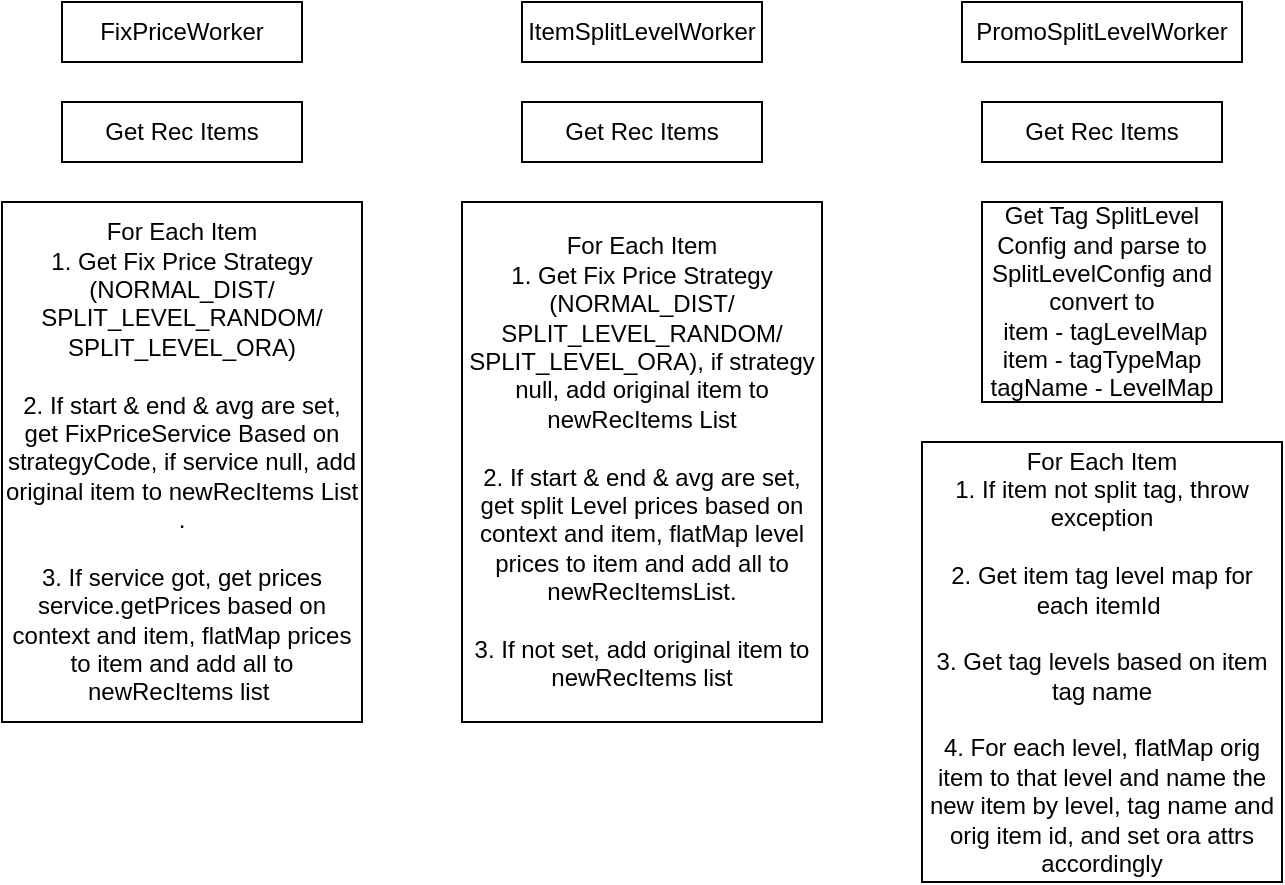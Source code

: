 <mxfile version="15.8.6" type="github">
  <diagram id="BELzM-fYE5PC9gYCR4fg" name="Page-1">
    <mxGraphModel dx="946" dy="542" grid="1" gridSize="10" guides="1" tooltips="1" connect="1" arrows="1" fold="1" page="1" pageScale="1" pageWidth="827" pageHeight="1169" math="0" shadow="0">
      <root>
        <mxCell id="0" />
        <mxCell id="1" parent="0" />
        <mxCell id="tutwc7gwor7vC9uOolVi-1" value="FixPriceWorker" style="rounded=0;whiteSpace=wrap;html=1;" vertex="1" parent="1">
          <mxGeometry x="120" y="30" width="120" height="30" as="geometry" />
        </mxCell>
        <mxCell id="tutwc7gwor7vC9uOolVi-2" value="ItemSplitLevelWorker&lt;br&gt;" style="rounded=0;whiteSpace=wrap;html=1;" vertex="1" parent="1">
          <mxGeometry x="350" y="30" width="120" height="30" as="geometry" />
        </mxCell>
        <mxCell id="tutwc7gwor7vC9uOolVi-3" value="PromoSplitLevelWorker" style="rounded=0;whiteSpace=wrap;html=1;" vertex="1" parent="1">
          <mxGeometry x="570" y="30" width="140" height="30" as="geometry" />
        </mxCell>
        <mxCell id="tutwc7gwor7vC9uOolVi-4" value="Get Rec Items" style="rounded=0;whiteSpace=wrap;html=1;" vertex="1" parent="1">
          <mxGeometry x="120" y="80" width="120" height="30" as="geometry" />
        </mxCell>
        <mxCell id="tutwc7gwor7vC9uOolVi-7" value="For Each Item&lt;br&gt;1. Get Fix Price Strategy&lt;br&gt;(NORMAL_DIST/&lt;br&gt;SPLIT_LEVEL_RANDOM/&lt;br&gt;SPLIT_LEVEL_ORA)&lt;br&gt;&lt;br&gt;2. If start &amp;amp; end &amp;amp; avg are set, get FixPriceService Based on strategyCode, if service null, add original item&amp;nbsp;to newRecItems List&lt;br&gt;.&lt;br&gt;&lt;br&gt;3. If service got, get prices service.getPrices based on context and item, flatMap prices to item and add all to newRecItems list&amp;nbsp;" style="rounded=0;whiteSpace=wrap;html=1;" vertex="1" parent="1">
          <mxGeometry x="90" y="130" width="180" height="260" as="geometry" />
        </mxCell>
        <mxCell id="tutwc7gwor7vC9uOolVi-8" value="Get Rec Items" style="rounded=0;whiteSpace=wrap;html=1;" vertex="1" parent="1">
          <mxGeometry x="350" y="80" width="120" height="30" as="geometry" />
        </mxCell>
        <mxCell id="tutwc7gwor7vC9uOolVi-9" value="Get Rec Items" style="rounded=0;whiteSpace=wrap;html=1;" vertex="1" parent="1">
          <mxGeometry x="580" y="80" width="120" height="30" as="geometry" />
        </mxCell>
        <mxCell id="tutwc7gwor7vC9uOolVi-10" value="For Each Item&lt;br&gt;1. Get Fix Price Strategy&lt;br&gt;(NORMAL_DIST/&lt;br&gt;SPLIT_LEVEL_RANDOM/&lt;br&gt;SPLIT_LEVEL_ORA), if strategy null, add original item to newRecItems List&lt;br&gt;&lt;br&gt;2. If start &amp;amp; end &amp;amp; avg are set, get split Level prices based on context and item, flatMap level prices to item and add all to newRecItemsList.&lt;br&gt;&lt;br&gt;3. If not set, add original item to newRecItems list" style="rounded=0;whiteSpace=wrap;html=1;" vertex="1" parent="1">
          <mxGeometry x="320" y="130" width="180" height="260" as="geometry" />
        </mxCell>
        <mxCell id="tutwc7gwor7vC9uOolVi-11" value="For Each Item&lt;br&gt;1. If item not split tag, throw exception&lt;br&gt;&lt;br&gt;2. Get item tag level map for each itemId&amp;nbsp;&lt;br&gt;&lt;br&gt;3. Get tag levels based on item tag name&lt;br&gt;&lt;br&gt;4. For each level, flatMap orig item to that level and name the new item by level, tag name and orig item id, and set ora attrs accordingly&lt;br&gt;" style="rounded=0;whiteSpace=wrap;html=1;" vertex="1" parent="1">
          <mxGeometry x="550" y="250" width="180" height="220" as="geometry" />
        </mxCell>
        <mxCell id="tutwc7gwor7vC9uOolVi-13" value="Get Tag SplitLevel Config and parse to SplitLevelConfig and convert to&lt;br&gt;&amp;nbsp;item - tagLevelMap&lt;br&gt;item - tagTypeMap&lt;br&gt;tagName - LevelMap" style="rounded=0;whiteSpace=wrap;html=1;" vertex="1" parent="1">
          <mxGeometry x="580" y="130" width="120" height="100" as="geometry" />
        </mxCell>
      </root>
    </mxGraphModel>
  </diagram>
</mxfile>
